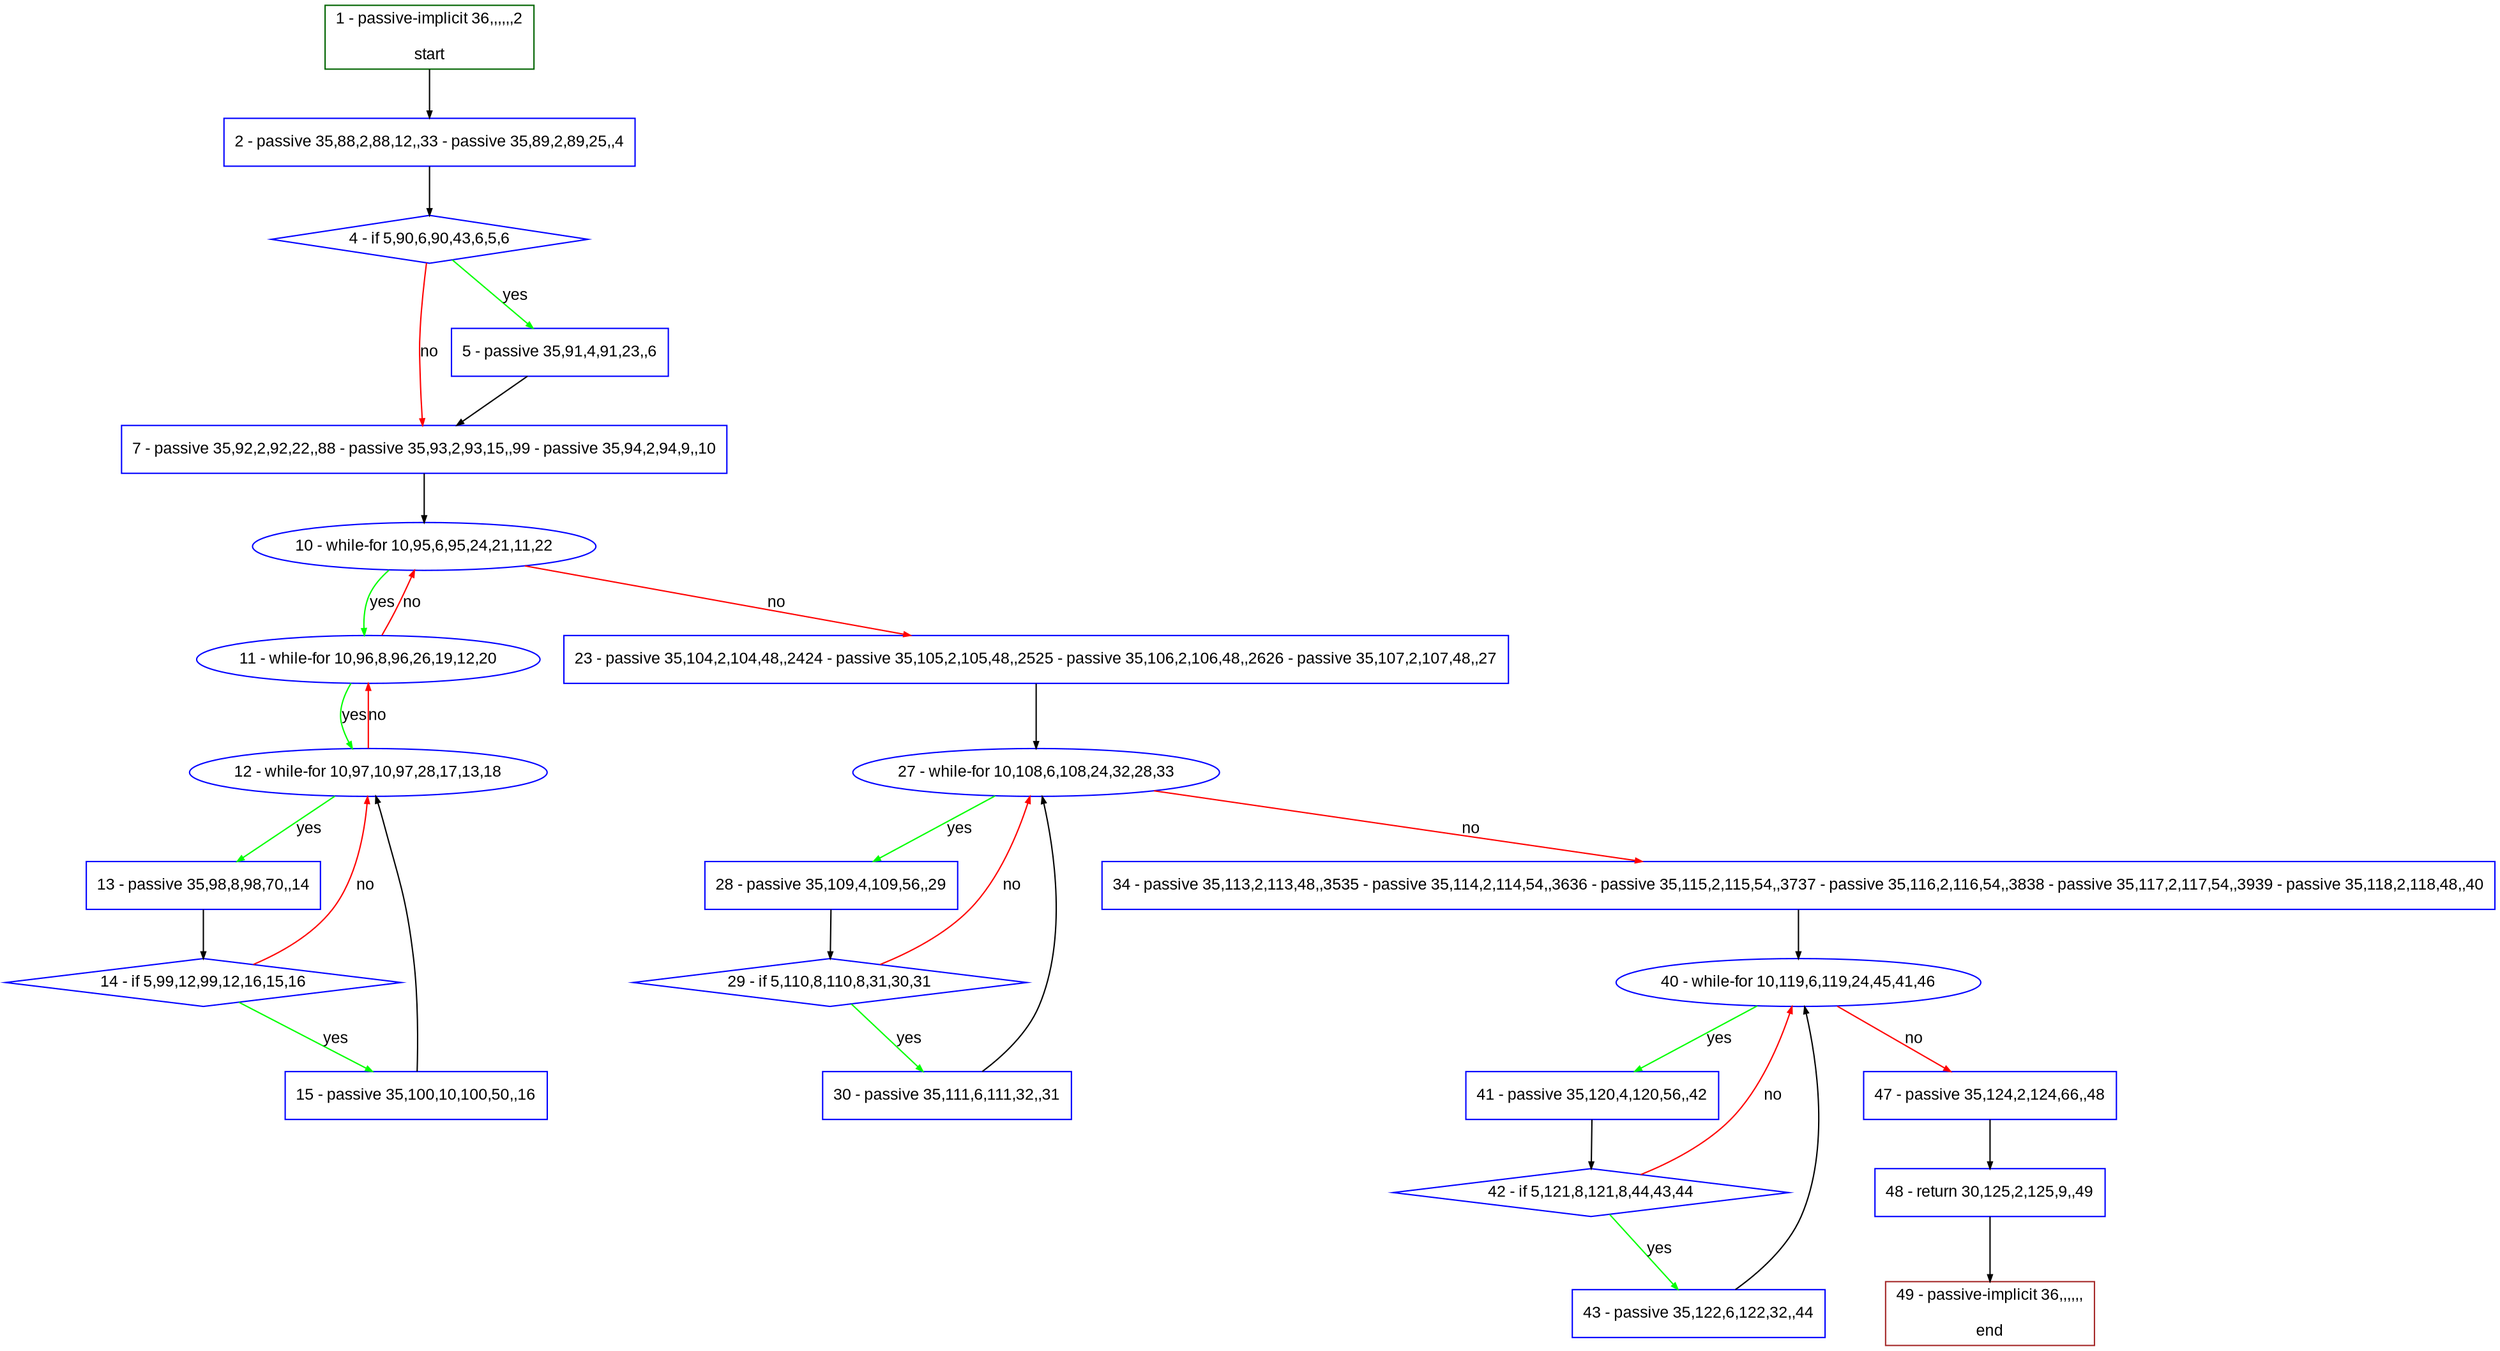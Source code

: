 digraph "" {
  graph [pack="true", label="", fontsize="12", packmode="clust", fontname="Arial", fillcolor="#FFFFCC", bgcolor="white", style="rounded,filled", compound="true"];
  node [node_initialized="no", label="", color="grey", fontsize="12", fillcolor="white", fontname="Arial", style="filled", shape="rectangle", compound="true", fixedsize="false"];
  edge [fontcolor="black", arrowhead="normal", arrowtail="none", arrowsize="0.5", ltail="", label="", color="black", fontsize="12", lhead="", fontname="Arial", dir="forward", compound="true"];
  __N1 [label="2 - passive 35,88,2,88,12,,33 - passive 35,89,2,89,25,,4", color="#0000ff", fillcolor="#ffffff", style="filled", shape="box"];
  __N2 [label="1 - passive-implicit 36,,,,,,2\n\nstart", color="#006400", fillcolor="#ffffff", style="filled", shape="box"];
  __N3 [label="4 - if 5,90,6,90,43,6,5,6", color="#0000ff", fillcolor="#ffffff", style="filled", shape="diamond"];
  __N4 [label="5 - passive 35,91,4,91,23,,6", color="#0000ff", fillcolor="#ffffff", style="filled", shape="box"];
  __N5 [label="7 - passive 35,92,2,92,22,,88 - passive 35,93,2,93,15,,99 - passive 35,94,2,94,9,,10", color="#0000ff", fillcolor="#ffffff", style="filled", shape="box"];
  __N6 [label="10 - while-for 10,95,6,95,24,21,11,22", color="#0000ff", fillcolor="#ffffff", style="filled", shape="oval"];
  __N7 [label="11 - while-for 10,96,8,96,26,19,12,20", color="#0000ff", fillcolor="#ffffff", style="filled", shape="oval"];
  __N8 [label="23 - passive 35,104,2,104,48,,2424 - passive 35,105,2,105,48,,2525 - passive 35,106,2,106,48,,2626 - passive 35,107,2,107,48,,27", color="#0000ff", fillcolor="#ffffff", style="filled", shape="box"];
  __N9 [label="12 - while-for 10,97,10,97,28,17,13,18", color="#0000ff", fillcolor="#ffffff", style="filled", shape="oval"];
  __N10 [label="13 - passive 35,98,8,98,70,,14", color="#0000ff", fillcolor="#ffffff", style="filled", shape="box"];
  __N11 [label="14 - if 5,99,12,99,12,16,15,16", color="#0000ff", fillcolor="#ffffff", style="filled", shape="diamond"];
  __N12 [label="15 - passive 35,100,10,100,50,,16", color="#0000ff", fillcolor="#ffffff", style="filled", shape="box"];
  __N13 [label="27 - while-for 10,108,6,108,24,32,28,33", color="#0000ff", fillcolor="#ffffff", style="filled", shape="oval"];
  __N14 [label="28 - passive 35,109,4,109,56,,29", color="#0000ff", fillcolor="#ffffff", style="filled", shape="box"];
  __N15 [label="34 - passive 35,113,2,113,48,,3535 - passive 35,114,2,114,54,,3636 - passive 35,115,2,115,54,,3737 - passive 35,116,2,116,54,,3838 - passive 35,117,2,117,54,,3939 - passive 35,118,2,118,48,,40", color="#0000ff", fillcolor="#ffffff", style="filled", shape="box"];
  __N16 [label="29 - if 5,110,8,110,8,31,30,31", color="#0000ff", fillcolor="#ffffff", style="filled", shape="diamond"];
  __N17 [label="30 - passive 35,111,6,111,32,,31", color="#0000ff", fillcolor="#ffffff", style="filled", shape="box"];
  __N18 [label="40 - while-for 10,119,6,119,24,45,41,46", color="#0000ff", fillcolor="#ffffff", style="filled", shape="oval"];
  __N19 [label="41 - passive 35,120,4,120,56,,42", color="#0000ff", fillcolor="#ffffff", style="filled", shape="box"];
  __N20 [label="47 - passive 35,124,2,124,66,,48", color="#0000ff", fillcolor="#ffffff", style="filled", shape="box"];
  __N21 [label="42 - if 5,121,8,121,8,44,43,44", color="#0000ff", fillcolor="#ffffff", style="filled", shape="diamond"];
  __N22 [label="43 - passive 35,122,6,122,32,,44", color="#0000ff", fillcolor="#ffffff", style="filled", shape="box"];
  __N23 [label="48 - return 30,125,2,125,9,,49", color="#0000ff", fillcolor="#ffffff", style="filled", shape="box"];
  __N24 [label="49 - passive-implicit 36,,,,,,\n\nend", color="#a52a2a", fillcolor="#ffffff", style="filled", shape="box"];
  __N2 -> __N1 [arrowhead="normal", arrowtail="none", color="#000000", label="", dir="forward"];
  __N1 -> __N3 [arrowhead="normal", arrowtail="none", color="#000000", label="", dir="forward"];
  __N3 -> __N4 [arrowhead="normal", arrowtail="none", color="#00ff00", label="yes", dir="forward"];
  __N3 -> __N5 [arrowhead="normal", arrowtail="none", color="#ff0000", label="no", dir="forward"];
  __N4 -> __N5 [arrowhead="normal", arrowtail="none", color="#000000", label="", dir="forward"];
  __N5 -> __N6 [arrowhead="normal", arrowtail="none", color="#000000", label="", dir="forward"];
  __N6 -> __N7 [arrowhead="normal", arrowtail="none", color="#00ff00", label="yes", dir="forward"];
  __N7 -> __N6 [arrowhead="normal", arrowtail="none", color="#ff0000", label="no", dir="forward"];
  __N6 -> __N8 [arrowhead="normal", arrowtail="none", color="#ff0000", label="no", dir="forward"];
  __N7 -> __N9 [arrowhead="normal", arrowtail="none", color="#00ff00", label="yes", dir="forward"];
  __N9 -> __N7 [arrowhead="normal", arrowtail="none", color="#ff0000", label="no", dir="forward"];
  __N9 -> __N10 [arrowhead="normal", arrowtail="none", color="#00ff00", label="yes", dir="forward"];
  __N10 -> __N11 [arrowhead="normal", arrowtail="none", color="#000000", label="", dir="forward"];
  __N11 -> __N9 [arrowhead="normal", arrowtail="none", color="#ff0000", label="no", dir="forward"];
  __N11 -> __N12 [arrowhead="normal", arrowtail="none", color="#00ff00", label="yes", dir="forward"];
  __N12 -> __N9 [arrowhead="normal", arrowtail="none", color="#000000", label="", dir="forward"];
  __N8 -> __N13 [arrowhead="normal", arrowtail="none", color="#000000", label="", dir="forward"];
  __N13 -> __N14 [arrowhead="normal", arrowtail="none", color="#00ff00", label="yes", dir="forward"];
  __N13 -> __N15 [arrowhead="normal", arrowtail="none", color="#ff0000", label="no", dir="forward"];
  __N14 -> __N16 [arrowhead="normal", arrowtail="none", color="#000000", label="", dir="forward"];
  __N16 -> __N13 [arrowhead="normal", arrowtail="none", color="#ff0000", label="no", dir="forward"];
  __N16 -> __N17 [arrowhead="normal", arrowtail="none", color="#00ff00", label="yes", dir="forward"];
  __N17 -> __N13 [arrowhead="normal", arrowtail="none", color="#000000", label="", dir="forward"];
  __N15 -> __N18 [arrowhead="normal", arrowtail="none", color="#000000", label="", dir="forward"];
  __N18 -> __N19 [arrowhead="normal", arrowtail="none", color="#00ff00", label="yes", dir="forward"];
  __N18 -> __N20 [arrowhead="normal", arrowtail="none", color="#ff0000", label="no", dir="forward"];
  __N19 -> __N21 [arrowhead="normal", arrowtail="none", color="#000000", label="", dir="forward"];
  __N21 -> __N18 [arrowhead="normal", arrowtail="none", color="#ff0000", label="no", dir="forward"];
  __N21 -> __N22 [arrowhead="normal", arrowtail="none", color="#00ff00", label="yes", dir="forward"];
  __N22 -> __N18 [arrowhead="normal", arrowtail="none", color="#000000", label="", dir="forward"];
  __N20 -> __N23 [arrowhead="normal", arrowtail="none", color="#000000", label="", dir="forward"];
  __N23 -> __N24 [arrowhead="normal", arrowtail="none", color="#000000", label="", dir="forward"];
}
